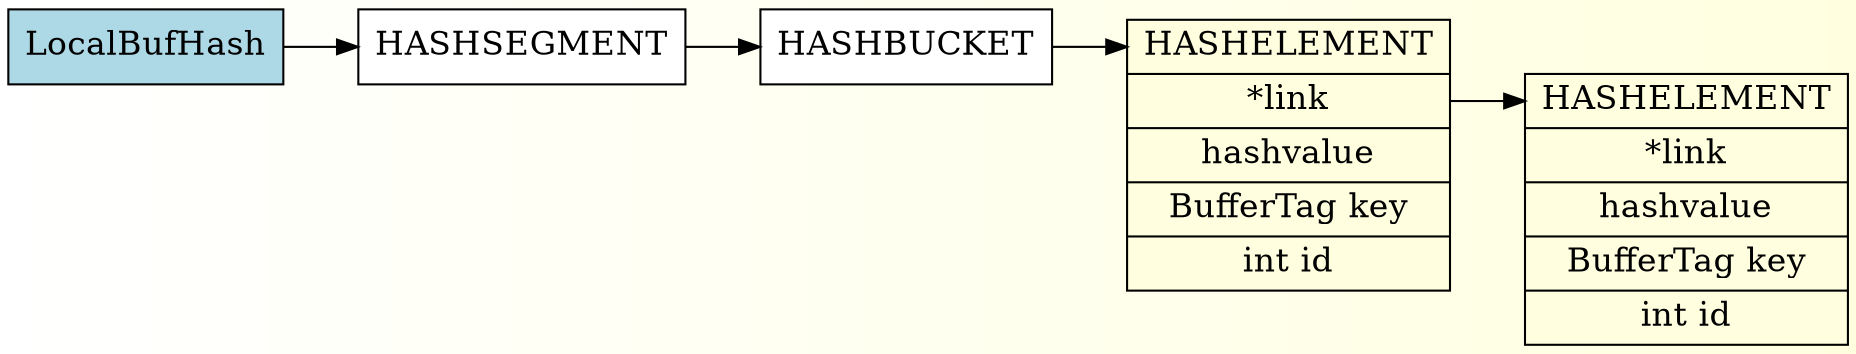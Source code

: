 digraph g{
	graph[
		rankdir = "LR"
		bgcolor = "white:lightyellow"
		style="filled"
		];

	node[
		fontsize = "16"
		shape = "record"
		style = "filled"
		];
	edge[
		];

	"hash" [
		label = "<f0>LocalBufHash"
		fillcolor = "lightblue"
		];

	"segment" [
			label = "<f0>HASHSEGMENT"
			fillcolor = "white"
		];

	"bucket" [
			label = "<f0>HASHBUCKET"
			fillcolor = "white"
		];

	"element" [
			label = "<f0>HASHELEMENT
			|<f1>*link
			|<f2>hashvalue
			|BufferTag key
			|int id"
			fillcolor = "lightyellow"
		];

	"1element" [
			label = "<f0>HASHELEMENT
			|<f1>*link
			|<f2>hashvalue
			|BufferTag key
			|int id"
			fillcolor = "lightyellow"
		];
	"hash":f0 -> "segment":f0;
	"segment":f0 -> "bucket":f0;
	"bucket":f0 -> "element":f0;
	"element":f1 -> "1element":f0;
}
